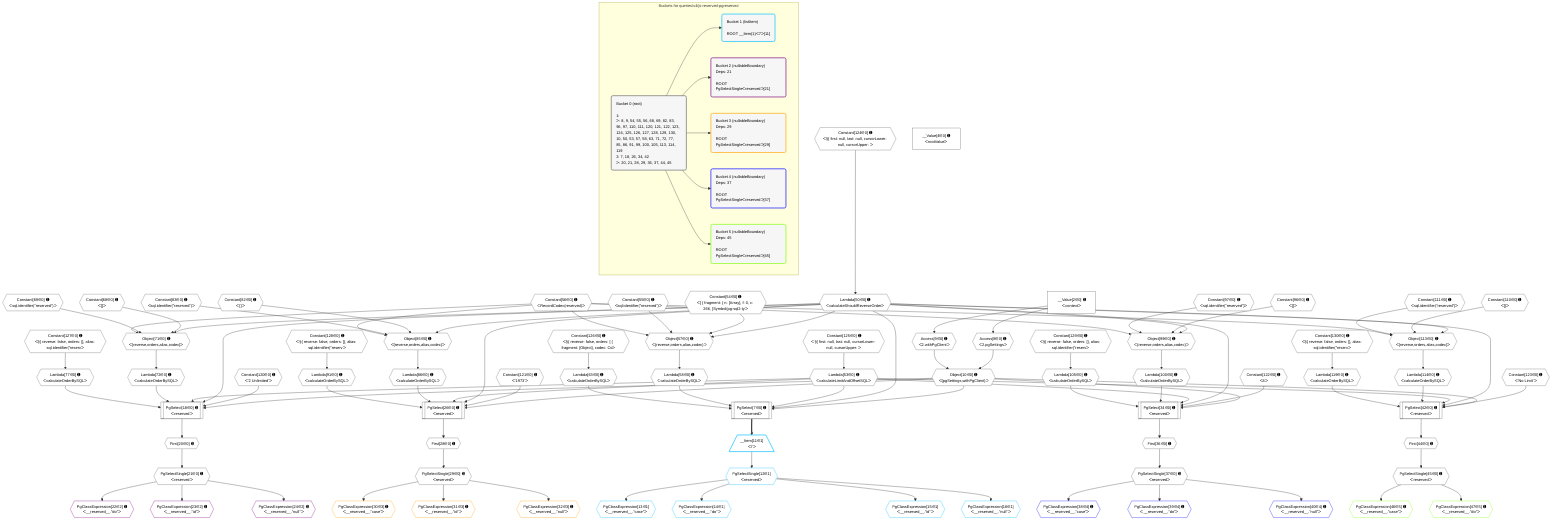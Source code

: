 %%{init: {'themeVariables': { 'fontSize': '12px'}}}%%
graph TD
    classDef path fill:#eee,stroke:#000,color:#000
    classDef plan fill:#fff,stroke-width:1px,color:#000
    classDef itemplan fill:#fff,stroke-width:2px,color:#000
    classDef unbatchedplan fill:#dff,stroke-width:1px,color:#000
    classDef sideeffectplan fill:#fcc,stroke-width:2px,color:#000
    classDef bucket fill:#f6f6f6,color:#000,stroke-width:2px,text-align:left


    %% plan dependencies
    PgSelect18[["PgSelect[18∈0] ➊<br />ᐸreservedᐳ"]]:::plan
    Object10{{"Object[10∈0] ➊<br />ᐸ{pgSettings,withPgClient}ᐳ"}}:::plan
    Constant120{{"Constant[120∈0] ➊<br />ᐸ'2 Unlimited'ᐳ"}}:::plan
    Lambda50{{"Lambda[50∈0] ➊<br />ᐸcalculateShouldReverseOrderᐳ"}}:::plan
    Lambda53{{"Lambda[53∈0] ➊<br />ᐸcalculateLimitAndOffsetSQLᐳ"}}:::plan
    Lambda72{{"Lambda[72∈0] ➊<br />ᐸcalculateOrderBySQLᐳ"}}:::plan
    Lambda77{{"Lambda[77∈0] ➊<br />ᐸcalculateOrderBySQLᐳ"}}:::plan
    Object10 & Constant120 & Lambda50 & Lambda53 & Lambda72 & Lambda77 --> PgSelect18
    PgSelect26[["PgSelect[26∈0] ➊<br />ᐸreservedᐳ"]]:::plan
    Constant121{{"Constant[121∈0] ➊<br />ᐸ'1973'ᐳ"}}:::plan
    Lambda86{{"Lambda[86∈0] ➊<br />ᐸcalculateOrderBySQLᐳ"}}:::plan
    Lambda91{{"Lambda[91∈0] ➊<br />ᐸcalculateOrderBySQLᐳ"}}:::plan
    Object10 & Constant121 & Lambda50 & Lambda53 & Lambda86 & Lambda91 --> PgSelect26
    PgSelect34[["PgSelect[34∈0] ➊<br />ᐸreservedᐳ"]]:::plan
    Constant122{{"Constant[122∈0] ➊<br />ᐸ4ᐳ"}}:::plan
    Lambda100{{"Lambda[100∈0] ➊<br />ᐸcalculateOrderBySQLᐳ"}}:::plan
    Lambda105{{"Lambda[105∈0] ➊<br />ᐸcalculateOrderBySQLᐳ"}}:::plan
    Object10 & Constant122 & Lambda50 & Lambda53 & Lambda100 & Lambda105 --> PgSelect34
    PgSelect42[["PgSelect[42∈0] ➊<br />ᐸreservedᐳ"]]:::plan
    Constant123{{"Constant[123∈0] ➊<br />ᐸ'No Limit'ᐳ"}}:::plan
    Lambda114{{"Lambda[114∈0] ➊<br />ᐸcalculateOrderBySQLᐳ"}}:::plan
    Lambda119{{"Lambda[119∈0] ➊<br />ᐸcalculateOrderBySQLᐳ"}}:::plan
    Object10 & Constant123 & Lambda50 & Lambda53 & Lambda114 & Lambda119 --> PgSelect42
    PgSelect7[["PgSelect[7∈0] ➊<br />ᐸreservedᐳ"]]:::plan
    Lambda58{{"Lambda[58∈0] ➊<br />ᐸcalculateOrderBySQLᐳ"}}:::plan
    Lambda63{{"Lambda[63∈0] ➊<br />ᐸcalculateOrderBySQLᐳ"}}:::plan
    Object10 & Lambda50 & Lambda53 & Lambda58 & Lambda63 --> PgSelect7
    Object57{{"Object[57∈0] ➊<br />ᐸ{reverse,orders,alias,codec}ᐳ"}}:::plan
    Constant54{{"Constant[54∈0] ➊<br />ᐸ[ { fragment: { n: [Array], f: 0, c: 266, [Symbol(pg-sql2-tyᐳ"}}:::plan
    Constant55{{"Constant[55∈0] ➊<br />ᐸsql.identifier(”reserved”)ᐳ"}}:::plan
    Constant56{{"Constant[56∈0] ➊<br />ᐸRecordCodec(reserved)ᐳ"}}:::plan
    Lambda50 & Constant54 & Constant55 & Constant56 --> Object57
    Object71{{"Object[71∈0] ➊<br />ᐸ{reverse,orders,alias,codec}ᐳ"}}:::plan
    Constant68{{"Constant[68∈0] ➊<br />ᐸ[]ᐳ"}}:::plan
    Constant69{{"Constant[69∈0] ➊<br />ᐸsql.identifier(”reserved”)ᐳ"}}:::plan
    Lambda50 & Constant68 & Constant69 & Constant56 --> Object71
    Object85{{"Object[85∈0] ➊<br />ᐸ{reverse,orders,alias,codec}ᐳ"}}:::plan
    Constant82{{"Constant[82∈0] ➊<br />ᐸ[]ᐳ"}}:::plan
    Constant83{{"Constant[83∈0] ➊<br />ᐸsql.identifier(”reserved”)ᐳ"}}:::plan
    Lambda50 & Constant82 & Constant83 & Constant56 --> Object85
    Object99{{"Object[99∈0] ➊<br />ᐸ{reverse,orders,alias,codec}ᐳ"}}:::plan
    Constant96{{"Constant[96∈0] ➊<br />ᐸ[]ᐳ"}}:::plan
    Constant97{{"Constant[97∈0] ➊<br />ᐸsql.identifier(”reserved”)ᐳ"}}:::plan
    Lambda50 & Constant96 & Constant97 & Constant56 --> Object99
    Object113{{"Object[113∈0] ➊<br />ᐸ{reverse,orders,alias,codec}ᐳ"}}:::plan
    Constant110{{"Constant[110∈0] ➊<br />ᐸ[]ᐳ"}}:::plan
    Constant111{{"Constant[111∈0] ➊<br />ᐸsql.identifier(”reserved”)ᐳ"}}:::plan
    Lambda50 & Constant110 & Constant111 & Constant56 --> Object113
    Access8{{"Access[8∈0] ➊<br />ᐸ2.pgSettingsᐳ"}}:::plan
    Access9{{"Access[9∈0] ➊<br />ᐸ2.withPgClientᐳ"}}:::plan
    Access8 & Access9 --> Object10
    __Value2["__Value[2∈0] ➊<br />ᐸcontextᐳ"]:::plan
    __Value2 --> Access8
    __Value2 --> Access9
    First20{{"First[20∈0] ➊"}}:::plan
    PgSelect18 --> First20
    PgSelectSingle21{{"PgSelectSingle[21∈0] ➊<br />ᐸreservedᐳ"}}:::plan
    First20 --> PgSelectSingle21
    First28{{"First[28∈0] ➊"}}:::plan
    PgSelect26 --> First28
    PgSelectSingle29{{"PgSelectSingle[29∈0] ➊<br />ᐸreservedᐳ"}}:::plan
    First28 --> PgSelectSingle29
    First36{{"First[36∈0] ➊"}}:::plan
    PgSelect34 --> First36
    PgSelectSingle37{{"PgSelectSingle[37∈0] ➊<br />ᐸreservedᐳ"}}:::plan
    First36 --> PgSelectSingle37
    First44{{"First[44∈0] ➊"}}:::plan
    PgSelect42 --> First44
    PgSelectSingle45{{"PgSelectSingle[45∈0] ➊<br />ᐸreservedᐳ"}}:::plan
    First44 --> PgSelectSingle45
    Constant124{{"Constant[124∈0] ➊<br />ᐸ§{ first: null, last: null, cursorLower: null, cursorUpper: ᐳ"}}:::plan
    Constant124 --> Lambda50
    Constant125{{"Constant[125∈0] ➊<br />ᐸ§{ first: null, last: null, cursorLower: null, cursorUpper: ᐳ"}}:::plan
    Constant125 --> Lambda53
    Object57 --> Lambda58
    Constant126{{"Constant[126∈0] ➊<br />ᐸ§{ reverse: false, orders: [ { fragment: [Object], codec: Coᐳ"}}:::plan
    Constant126 --> Lambda63
    Object71 --> Lambda72
    Constant127{{"Constant[127∈0] ➊<br />ᐸ§{ reverse: false, orders: [], alias: sql.identifier(”reservᐳ"}}:::plan
    Constant127 --> Lambda77
    Object85 --> Lambda86
    Constant128{{"Constant[128∈0] ➊<br />ᐸ§{ reverse: false, orders: [], alias: sql.identifier(”reservᐳ"}}:::plan
    Constant128 --> Lambda91
    Object99 --> Lambda100
    Constant129{{"Constant[129∈0] ➊<br />ᐸ§{ reverse: false, orders: [], alias: sql.identifier(”reservᐳ"}}:::plan
    Constant129 --> Lambda105
    Object113 --> Lambda114
    Constant130{{"Constant[130∈0] ➊<br />ᐸ§{ reverse: false, orders: [], alias: sql.identifier(”reservᐳ"}}:::plan
    Constant130 --> Lambda119
    __Value4["__Value[4∈0] ➊<br />ᐸrootValueᐳ"]:::plan
    __Item11[/"__Item[11∈1]<br />ᐸ7ᐳ"\]:::itemplan
    PgSelect7 ==> __Item11
    PgSelectSingle12{{"PgSelectSingle[12∈1]<br />ᐸreservedᐳ"}}:::plan
    __Item11 --> PgSelectSingle12
    PgClassExpression13{{"PgClassExpression[13∈1]<br />ᐸ__reserved__.”case”ᐳ"}}:::plan
    PgSelectSingle12 --> PgClassExpression13
    PgClassExpression14{{"PgClassExpression[14∈1]<br />ᐸ__reserved__.”do”ᐳ"}}:::plan
    PgSelectSingle12 --> PgClassExpression14
    PgClassExpression15{{"PgClassExpression[15∈1]<br />ᐸ__reserved__.”id”ᐳ"}}:::plan
    PgSelectSingle12 --> PgClassExpression15
    PgClassExpression16{{"PgClassExpression[16∈1]<br />ᐸ__reserved__.”null”ᐳ"}}:::plan
    PgSelectSingle12 --> PgClassExpression16
    PgClassExpression22{{"PgClassExpression[22∈2] ➊<br />ᐸ__reserved__.”do”ᐳ"}}:::plan
    PgSelectSingle21 --> PgClassExpression22
    PgClassExpression23{{"PgClassExpression[23∈2] ➊<br />ᐸ__reserved__.”id”ᐳ"}}:::plan
    PgSelectSingle21 --> PgClassExpression23
    PgClassExpression24{{"PgClassExpression[24∈2] ➊<br />ᐸ__reserved__.”null”ᐳ"}}:::plan
    PgSelectSingle21 --> PgClassExpression24
    PgClassExpression30{{"PgClassExpression[30∈3] ➊<br />ᐸ__reserved__.”case”ᐳ"}}:::plan
    PgSelectSingle29 --> PgClassExpression30
    PgClassExpression31{{"PgClassExpression[31∈3] ➊<br />ᐸ__reserved__.”id”ᐳ"}}:::plan
    PgSelectSingle29 --> PgClassExpression31
    PgClassExpression32{{"PgClassExpression[32∈3] ➊<br />ᐸ__reserved__.”null”ᐳ"}}:::plan
    PgSelectSingle29 --> PgClassExpression32
    PgClassExpression38{{"PgClassExpression[38∈4] ➊<br />ᐸ__reserved__.”case”ᐳ"}}:::plan
    PgSelectSingle37 --> PgClassExpression38
    PgClassExpression39{{"PgClassExpression[39∈4] ➊<br />ᐸ__reserved__.”do”ᐳ"}}:::plan
    PgSelectSingle37 --> PgClassExpression39
    PgClassExpression40{{"PgClassExpression[40∈4] ➊<br />ᐸ__reserved__.”null”ᐳ"}}:::plan
    PgSelectSingle37 --> PgClassExpression40
    PgClassExpression46{{"PgClassExpression[46∈5] ➊<br />ᐸ__reserved__.”case”ᐳ"}}:::plan
    PgSelectSingle45 --> PgClassExpression46
    PgClassExpression47{{"PgClassExpression[47∈5] ➊<br />ᐸ__reserved__.”do”ᐳ"}}:::plan
    PgSelectSingle45 --> PgClassExpression47

    %% define steps

    subgraph "Buckets for queries/v4/js-reserved-pgreserved"
    Bucket0("Bucket 0 (root)<br /><br />1: <br />ᐳ: 8, 9, 54, 55, 56, 68, 69, 82, 83, 96, 97, 110, 111, 120, 121, 122, 123, 124, 125, 126, 127, 128, 129, 130, 10, 50, 53, 57, 58, 63, 71, 72, 77, 85, 86, 91, 99, 100, 105, 113, 114, 119<br />2: 7, 18, 26, 34, 42<br />ᐳ: 20, 21, 28, 29, 36, 37, 44, 45"):::bucket
    classDef bucket0 stroke:#696969
    class Bucket0,__Value2,__Value4,PgSelect7,Access8,Access9,Object10,PgSelect18,First20,PgSelectSingle21,PgSelect26,First28,PgSelectSingle29,PgSelect34,First36,PgSelectSingle37,PgSelect42,First44,PgSelectSingle45,Lambda50,Lambda53,Constant54,Constant55,Constant56,Object57,Lambda58,Lambda63,Constant68,Constant69,Object71,Lambda72,Lambda77,Constant82,Constant83,Object85,Lambda86,Lambda91,Constant96,Constant97,Object99,Lambda100,Lambda105,Constant110,Constant111,Object113,Lambda114,Lambda119,Constant120,Constant121,Constant122,Constant123,Constant124,Constant125,Constant126,Constant127,Constant128,Constant129,Constant130 bucket0
    Bucket1("Bucket 1 (listItem)<br /><br />ROOT __Item{1}ᐸ7ᐳ[11]"):::bucket
    classDef bucket1 stroke:#00bfff
    class Bucket1,__Item11,PgSelectSingle12,PgClassExpression13,PgClassExpression14,PgClassExpression15,PgClassExpression16 bucket1
    Bucket2("Bucket 2 (nullableBoundary)<br />Deps: 21<br /><br />ROOT PgSelectSingleᐸreservedᐳ[21]"):::bucket
    classDef bucket2 stroke:#7f007f
    class Bucket2,PgClassExpression22,PgClassExpression23,PgClassExpression24 bucket2
    Bucket3("Bucket 3 (nullableBoundary)<br />Deps: 29<br /><br />ROOT PgSelectSingleᐸreservedᐳ[29]"):::bucket
    classDef bucket3 stroke:#ffa500
    class Bucket3,PgClassExpression30,PgClassExpression31,PgClassExpression32 bucket3
    Bucket4("Bucket 4 (nullableBoundary)<br />Deps: 37<br /><br />ROOT PgSelectSingleᐸreservedᐳ[37]"):::bucket
    classDef bucket4 stroke:#0000ff
    class Bucket4,PgClassExpression38,PgClassExpression39,PgClassExpression40 bucket4
    Bucket5("Bucket 5 (nullableBoundary)<br />Deps: 45<br /><br />ROOT PgSelectSingleᐸreservedᐳ[45]"):::bucket
    classDef bucket5 stroke:#7fff00
    class Bucket5,PgClassExpression46,PgClassExpression47 bucket5
    Bucket0 --> Bucket1 & Bucket2 & Bucket3 & Bucket4 & Bucket5
    end
